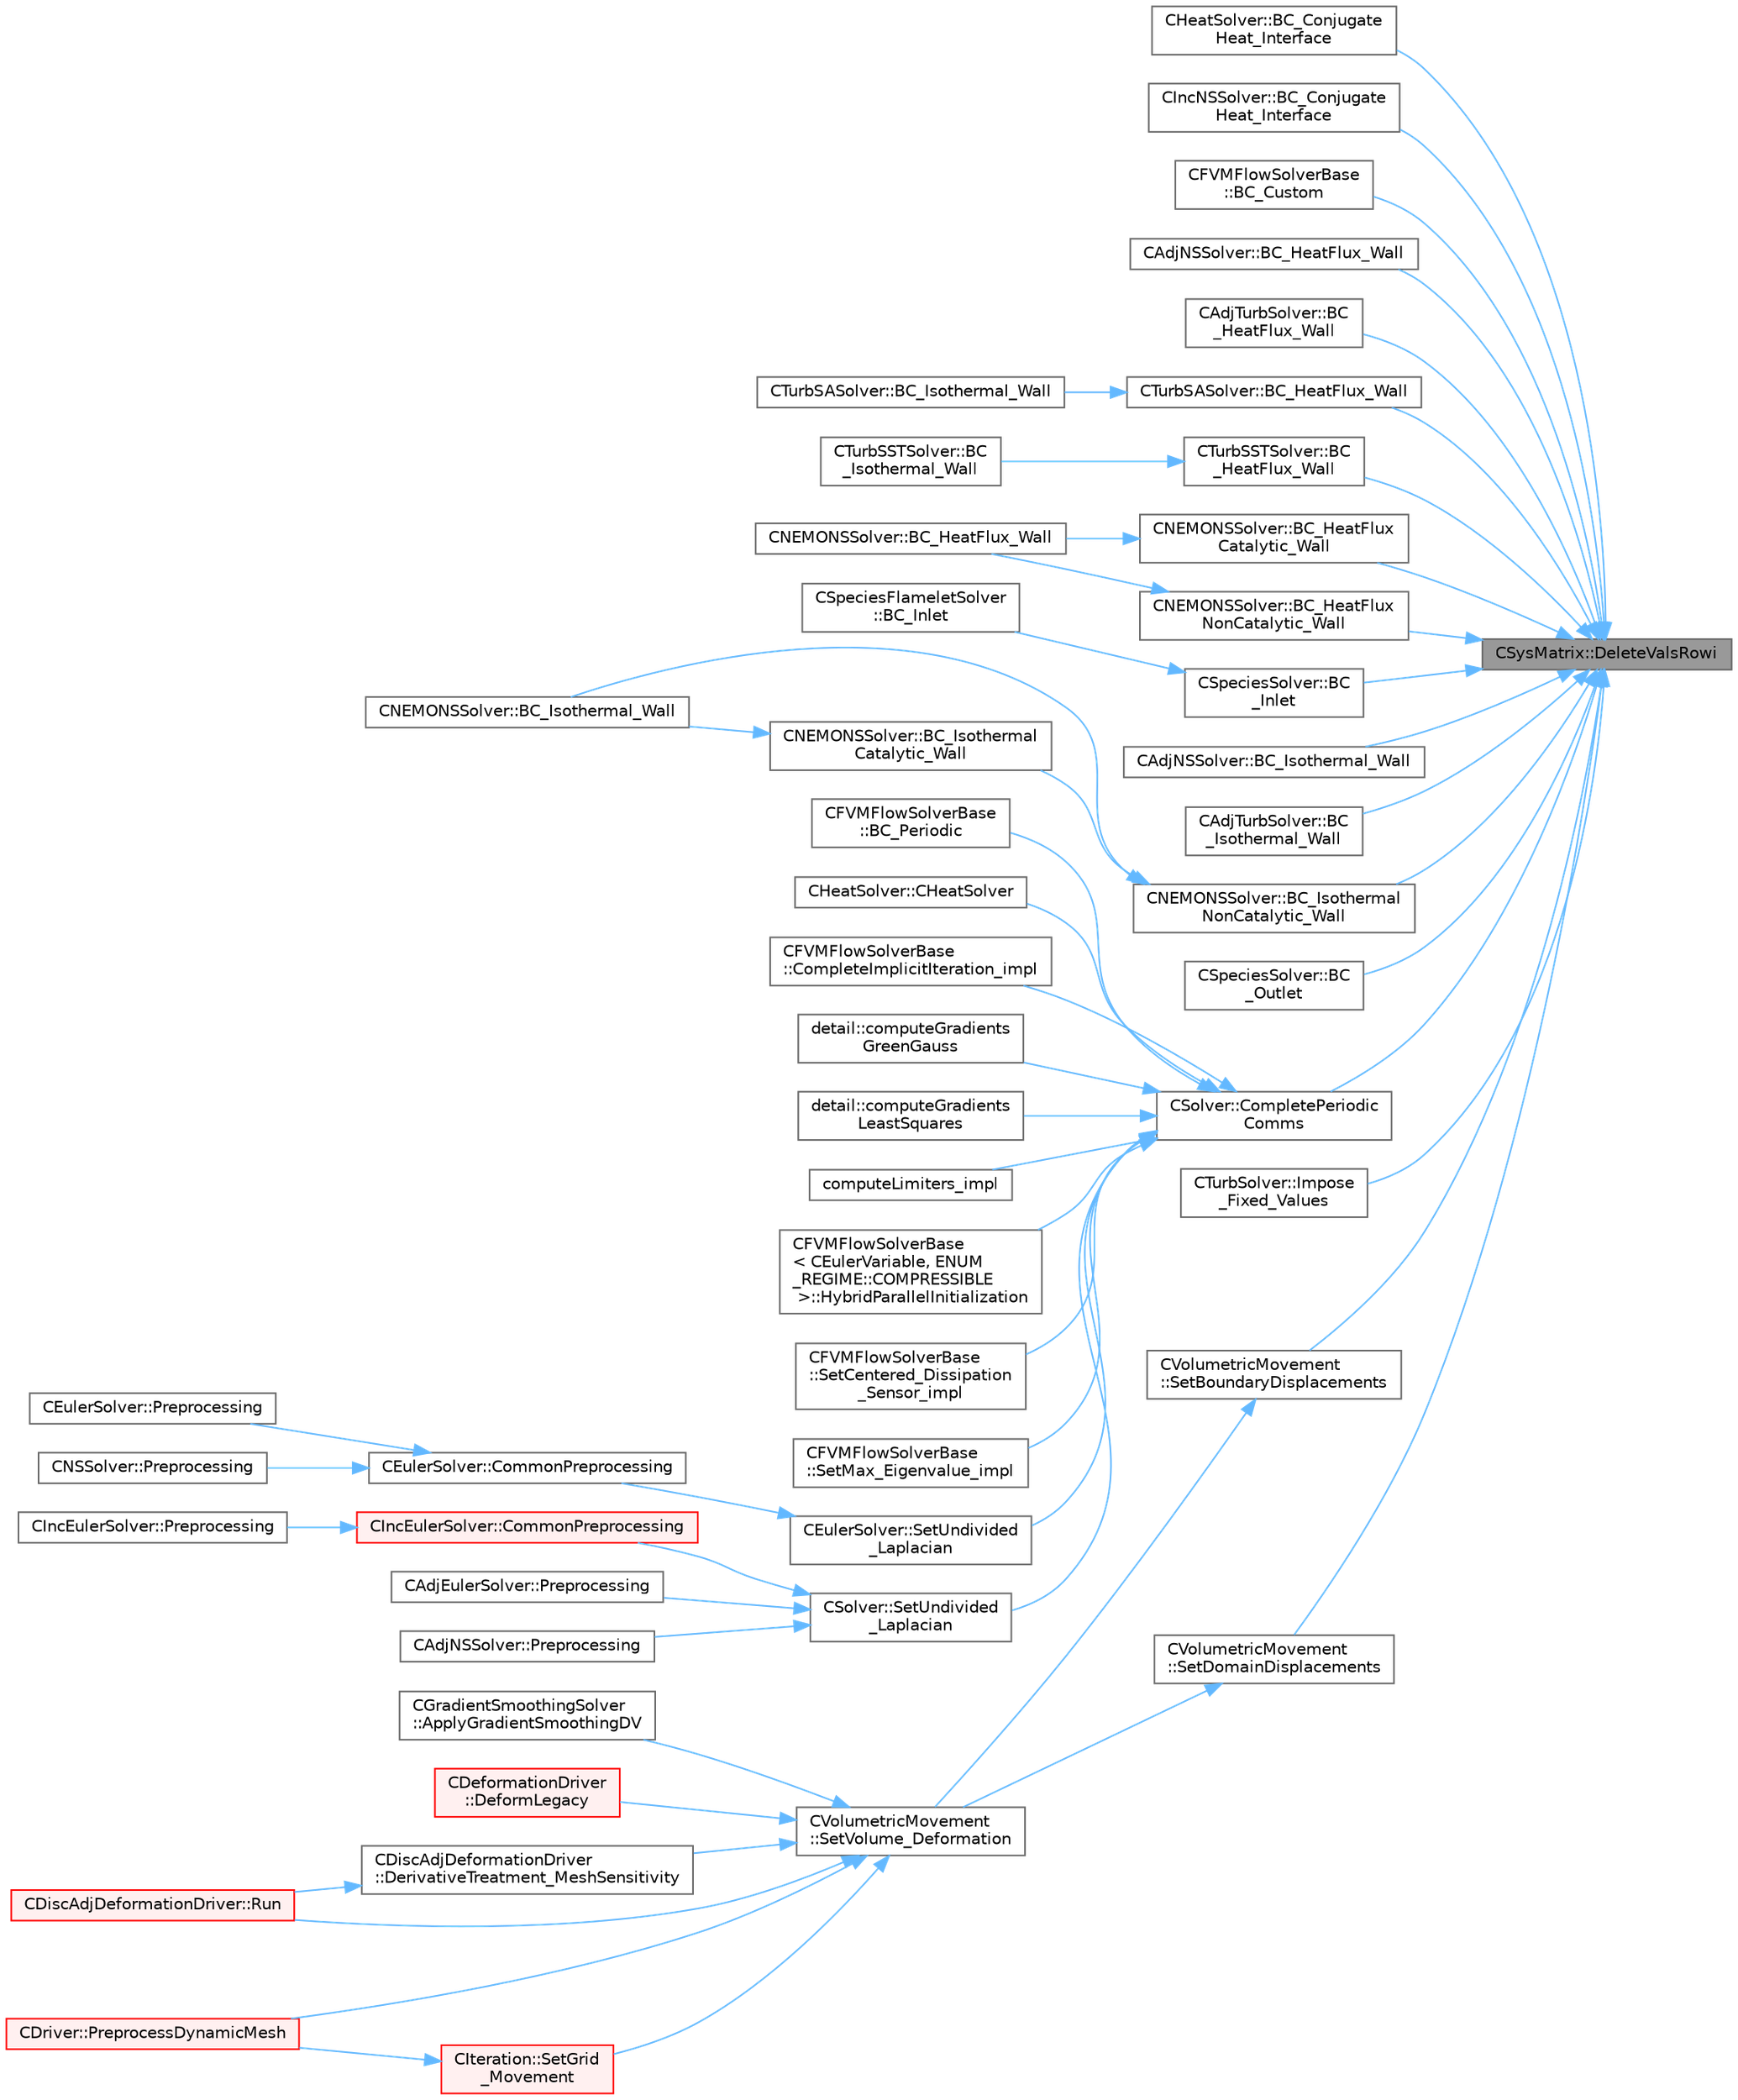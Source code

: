 digraph "CSysMatrix::DeleteValsRowi"
{
 // LATEX_PDF_SIZE
  bgcolor="transparent";
  edge [fontname=Helvetica,fontsize=10,labelfontname=Helvetica,labelfontsize=10];
  node [fontname=Helvetica,fontsize=10,shape=box,height=0.2,width=0.4];
  rankdir="RL";
  Node1 [id="Node000001",label="CSysMatrix::DeleteValsRowi",height=0.2,width=0.4,color="gray40", fillcolor="grey60", style="filled", fontcolor="black",tooltip="Deletes the values of the row i of the sparse matrix."];
  Node1 -> Node2 [id="edge1_Node000001_Node000002",dir="back",color="steelblue1",style="solid",tooltip=" "];
  Node2 [id="Node000002",label="CHeatSolver::BC_Conjugate\lHeat_Interface",height=0.2,width=0.4,color="grey40", fillcolor="white", style="filled",URL="$classCHeatSolver.html#a557bceb05d8bf8cb7ea1fb03d4690e06",tooltip="Impose the (received) conjugate heat variables."];
  Node1 -> Node3 [id="edge2_Node000001_Node000003",dir="back",color="steelblue1",style="solid",tooltip=" "];
  Node3 [id="Node000003",label="CIncNSSolver::BC_Conjugate\lHeat_Interface",height=0.2,width=0.4,color="grey40", fillcolor="white", style="filled",URL="$classCIncNSSolver.html#a20df3bf692b483420474f500c981584f",tooltip="Impose the (received) conjugate heat variables."];
  Node1 -> Node4 [id="edge3_Node000001_Node000004",dir="back",color="steelblue1",style="solid",tooltip=" "];
  Node4 [id="Node000004",label="CFVMFlowSolverBase\l::BC_Custom",height=0.2,width=0.4,color="grey40", fillcolor="white", style="filled",URL="$classCFVMFlowSolverBase.html#a51801a9f54e9b4184f58a7becda5bd04",tooltip="Impose a custom or verification boundary condition."];
  Node1 -> Node5 [id="edge4_Node000001_Node000005",dir="back",color="steelblue1",style="solid",tooltip=" "];
  Node5 [id="Node000005",label="CAdjNSSolver::BC_HeatFlux_Wall",height=0.2,width=0.4,color="grey40", fillcolor="white", style="filled",URL="$classCAdjNSSolver.html#aac064a699355df483ca48c40e7c50675",tooltip="Impose via the residual or brute force the Navier-Stokes adjoint boundary condition (heat flux)."];
  Node1 -> Node6 [id="edge5_Node000001_Node000006",dir="back",color="steelblue1",style="solid",tooltip=" "];
  Node6 [id="Node000006",label="CAdjTurbSolver::BC\l_HeatFlux_Wall",height=0.2,width=0.4,color="grey40", fillcolor="white", style="filled",URL="$classCAdjTurbSolver.html#a1a53831ac325af943189f6355dcdc77a",tooltip="Impose the Navier-Stokes turbulent adjoint boundary condition."];
  Node1 -> Node7 [id="edge6_Node000001_Node000007",dir="back",color="steelblue1",style="solid",tooltip=" "];
  Node7 [id="Node000007",label="CTurbSASolver::BC_HeatFlux_Wall",height=0.2,width=0.4,color="grey40", fillcolor="white", style="filled",URL="$classCTurbSASolver.html#af459752616f30724d593fd5701fafa00",tooltip="Impose the Navier-Stokes wall boundary condition."];
  Node7 -> Node8 [id="edge7_Node000007_Node000008",dir="back",color="steelblue1",style="solid",tooltip=" "];
  Node8 [id="Node000008",label="CTurbSASolver::BC_Isothermal_Wall",height=0.2,width=0.4,color="grey40", fillcolor="white", style="filled",URL="$classCTurbSASolver.html#a4637e7b91db510ddcacfafd01817aafa",tooltip="Impose the Navier-Stokes wall boundary condition."];
  Node1 -> Node9 [id="edge8_Node000001_Node000009",dir="back",color="steelblue1",style="solid",tooltip=" "];
  Node9 [id="Node000009",label="CTurbSSTSolver::BC\l_HeatFlux_Wall",height=0.2,width=0.4,color="grey40", fillcolor="white", style="filled",URL="$classCTurbSSTSolver.html#ab12b85db2fa0f335bd94732bd450a3c7",tooltip="Impose the Navier-Stokes wall boundary condition."];
  Node9 -> Node10 [id="edge9_Node000009_Node000010",dir="back",color="steelblue1",style="solid",tooltip=" "];
  Node10 [id="Node000010",label="CTurbSSTSolver::BC\l_Isothermal_Wall",height=0.2,width=0.4,color="grey40", fillcolor="white", style="filled",URL="$classCTurbSSTSolver.html#aacdfb401c6637c3e4e99b335b5859384",tooltip="Impose the Navier-Stokes wall boundary condition."];
  Node1 -> Node11 [id="edge10_Node000001_Node000011",dir="back",color="steelblue1",style="solid",tooltip=" "];
  Node11 [id="Node000011",label="CNEMONSSolver::BC_HeatFlux\lCatalytic_Wall",height=0.2,width=0.4,color="grey40", fillcolor="white", style="filled",URL="$classCNEMONSSolver.html#a1d9ff4495625b00bfbf46b3ad87c4167",tooltip="Impose a constant heat-flux condition at the wall."];
  Node11 -> Node12 [id="edge11_Node000011_Node000012",dir="back",color="steelblue1",style="solid",tooltip=" "];
  Node12 [id="Node000012",label="CNEMONSSolver::BC_HeatFlux_Wall",height=0.2,width=0.4,color="grey40", fillcolor="white", style="filled",URL="$classCNEMONSSolver.html#aa52e178cc5f052026e73735d6e9b847f",tooltip="Impose a constant heat-flux condition at the wall."];
  Node1 -> Node13 [id="edge12_Node000001_Node000013",dir="back",color="steelblue1",style="solid",tooltip=" "];
  Node13 [id="Node000013",label="CNEMONSSolver::BC_HeatFlux\lNonCatalytic_Wall",height=0.2,width=0.4,color="grey40", fillcolor="white", style="filled",URL="$classCNEMONSSolver.html#acd1bedbd2a7588cfa7a86831d4c9dfc9",tooltip="Impose a constant heat-flux condition at the wall."];
  Node13 -> Node12 [id="edge13_Node000013_Node000012",dir="back",color="steelblue1",style="solid",tooltip=" "];
  Node1 -> Node14 [id="edge14_Node000001_Node000014",dir="back",color="steelblue1",style="solid",tooltip=" "];
  Node14 [id="Node000014",label="CSpeciesSolver::BC\l_Inlet",height=0.2,width=0.4,color="grey40", fillcolor="white", style="filled",URL="$classCSpeciesSolver.html#aca27a19a7953503e2ff2ec8e06c838ee",tooltip="Impose the inlet boundary condition."];
  Node14 -> Node15 [id="edge15_Node000014_Node000015",dir="back",color="steelblue1",style="solid",tooltip=" "];
  Node15 [id="Node000015",label="CSpeciesFlameletSolver\l::BC_Inlet",height=0.2,width=0.4,color="grey40", fillcolor="white", style="filled",URL="$classCSpeciesFlameletSolver.html#a5224ee97bd1664cd1768bdc1d9fd375c",tooltip="Impose the inlet boundary condition."];
  Node1 -> Node16 [id="edge16_Node000001_Node000016",dir="back",color="steelblue1",style="solid",tooltip=" "];
  Node16 [id="Node000016",label="CAdjNSSolver::BC_Isothermal_Wall",height=0.2,width=0.4,color="grey40", fillcolor="white", style="filled",URL="$classCAdjNSSolver.html#a159875229feba5b14c433990e5a89d60",tooltip="Impose via the residual or brute force the Navier-Stokes adjoint boundary condition (heat flux)."];
  Node1 -> Node17 [id="edge17_Node000001_Node000017",dir="back",color="steelblue1",style="solid",tooltip=" "];
  Node17 [id="Node000017",label="CAdjTurbSolver::BC\l_Isothermal_Wall",height=0.2,width=0.4,color="grey40", fillcolor="white", style="filled",URL="$classCAdjTurbSolver.html#a90a20eaa12710555aede53fa56bca0df",tooltip="Impose an isothermal wall boundary condition (no-slip)."];
  Node1 -> Node18 [id="edge18_Node000001_Node000018",dir="back",color="steelblue1",style="solid",tooltip=" "];
  Node18 [id="Node000018",label="CNEMONSSolver::BC_Isothermal\lNonCatalytic_Wall",height=0.2,width=0.4,color="grey40", fillcolor="white", style="filled",URL="$classCNEMONSSolver.html#a1c4746b9e1e0c7232f1bd06535c22b14",tooltip="Impose the Navier-Stokes boundary condition (strong)."];
  Node18 -> Node19 [id="edge19_Node000018_Node000019",dir="back",color="steelblue1",style="solid",tooltip=" "];
  Node19 [id="Node000019",label="CNEMONSSolver::BC_Isothermal_Wall",height=0.2,width=0.4,color="grey40", fillcolor="white", style="filled",URL="$classCNEMONSSolver.html#a8c6c80e6e8f2aed2ff80c78a8e5aec9e",tooltip="Generic implementation of the isothermal wall."];
  Node18 -> Node20 [id="edge20_Node000018_Node000020",dir="back",color="steelblue1",style="solid",tooltip=" "];
  Node20 [id="Node000020",label="CNEMONSSolver::BC_Isothermal\lCatalytic_Wall",height=0.2,width=0.4,color="grey40", fillcolor="white", style="filled",URL="$classCNEMONSSolver.html#ae3d2c5f1c94cb3d01b7f351ce3105f31",tooltip="Impose the Navier-Stokes boundary condition (strong)."];
  Node20 -> Node19 [id="edge21_Node000020_Node000019",dir="back",color="steelblue1",style="solid",tooltip=" "];
  Node1 -> Node21 [id="edge22_Node000001_Node000021",dir="back",color="steelblue1",style="solid",tooltip=" "];
  Node21 [id="Node000021",label="CSpeciesSolver::BC\l_Outlet",height=0.2,width=0.4,color="grey40", fillcolor="white", style="filled",URL="$classCSpeciesSolver.html#a548512ab2846aa9efea881ad958db6c0",tooltip="Impose the outlet boundary condition."];
  Node1 -> Node22 [id="edge23_Node000001_Node000022",dir="back",color="steelblue1",style="solid",tooltip=" "];
  Node22 [id="Node000022",label="CSolver::CompletePeriodic\lComms",height=0.2,width=0.4,color="grey40", fillcolor="white", style="filled",URL="$classCSolver.html#a6b9c3e0290bce84f14ad3fde8ffa8658",tooltip="Routine to complete the set of non-blocking periodic communications launched by InitiatePeriodicComms..."];
  Node22 -> Node23 [id="edge24_Node000022_Node000023",dir="back",color="steelblue1",style="solid",tooltip=" "];
  Node23 [id="Node000023",label="CFVMFlowSolverBase\l::BC_Periodic",height=0.2,width=0.4,color="grey40", fillcolor="white", style="filled",URL="$classCFVMFlowSolverBase.html#a24ebe4d462bbef07ec992c8c4d3e3aa3",tooltip="Impose a periodic boundary condition by summing contributions from the complete control volume."];
  Node22 -> Node24 [id="edge25_Node000022_Node000024",dir="back",color="steelblue1",style="solid",tooltip=" "];
  Node24 [id="Node000024",label="CHeatSolver::CHeatSolver",height=0.2,width=0.4,color="grey40", fillcolor="white", style="filled",URL="$classCHeatSolver.html#a89c9ece2b98a950e53f4ee9482968186",tooltip="Constructor of the class."];
  Node22 -> Node25 [id="edge26_Node000022_Node000025",dir="back",color="steelblue1",style="solid",tooltip=" "];
  Node25 [id="Node000025",label="CFVMFlowSolverBase\l::CompleteImplicitIteration_impl",height=0.2,width=0.4,color="grey40", fillcolor="white", style="filled",URL="$classCFVMFlowSolverBase.html#a3eb0fbabf1ce42ccc0fe626473800e09",tooltip="Generic implementation to complete an implicit iteration, i.e. update the solution."];
  Node22 -> Node26 [id="edge27_Node000022_Node000026",dir="back",color="steelblue1",style="solid",tooltip=" "];
  Node26 [id="Node000026",label="detail::computeGradients\lGreenGauss",height=0.2,width=0.4,color="grey40", fillcolor="white", style="filled",URL="$group__FvmAlgos.html#ga031dfb21c1777c986ae93d716ec4568b",tooltip="Compute the gradient of a field using the Green-Gauss theorem."];
  Node22 -> Node27 [id="edge28_Node000022_Node000027",dir="back",color="steelblue1",style="solid",tooltip=" "];
  Node27 [id="Node000027",label="detail::computeGradients\lLeastSquares",height=0.2,width=0.4,color="grey40", fillcolor="white", style="filled",URL="$group__FvmAlgos.html#ga186a32bf8b211a50432fe55a6a608c21",tooltip="Compute the gradient of a field using inverse-distance-weighted or unweighted Least-Squares approxima..."];
  Node22 -> Node28 [id="edge29_Node000022_Node000028",dir="back",color="steelblue1",style="solid",tooltip=" "];
  Node28 [id="Node000028",label="computeLimiters_impl",height=0.2,width=0.4,color="grey40", fillcolor="white", style="filled",URL="$group__FvmAlgos.html#ga4639562695f9dc19f098e6d00fcacde1",tooltip="Generic limiter computation for methods based on one limiter value per point (as opposed to one per e..."];
  Node22 -> Node29 [id="edge30_Node000022_Node000029",dir="back",color="steelblue1",style="solid",tooltip=" "];
  Node29 [id="Node000029",label="CFVMFlowSolverBase\l\< CEulerVariable, ENUM\l_REGIME::COMPRESSIBLE\l \>::HybridParallelInitialization",height=0.2,width=0.4,color="grey40", fillcolor="white", style="filled",URL="$classCFVMFlowSolverBase.html#add3f32c09f3bb0032ed4cc4144ec8b10",tooltip="Initialize thread parallel variables."];
  Node22 -> Node30 [id="edge31_Node000022_Node000030",dir="back",color="steelblue1",style="solid",tooltip=" "];
  Node30 [id="Node000030",label="CFVMFlowSolverBase\l::SetCentered_Dissipation\l_Sensor_impl",height=0.2,width=0.4,color="grey40", fillcolor="white", style="filled",URL="$classCFVMFlowSolverBase.html#afb9ed896e3882658d23042a5ee15c9d2",tooltip="Compute the dissipation sensor for centered schemes."];
  Node22 -> Node31 [id="edge32_Node000022_Node000031",dir="back",color="steelblue1",style="solid",tooltip=" "];
  Node31 [id="Node000031",label="CFVMFlowSolverBase\l::SetMax_Eigenvalue_impl",height=0.2,width=0.4,color="grey40", fillcolor="white", style="filled",URL="$classCFVMFlowSolverBase.html#adc3a96a8ca25902058864c18b533192d",tooltip="Compute the max eigenvalue, gemeric implementation."];
  Node22 -> Node32 [id="edge33_Node000022_Node000032",dir="back",color="steelblue1",style="solid",tooltip=" "];
  Node32 [id="Node000032",label="CEulerSolver::SetUndivided\l_Laplacian",height=0.2,width=0.4,color="grey40", fillcolor="white", style="filled",URL="$classCEulerSolver.html#a82314e58faf4d98a5f3733f43d64de92",tooltip="Compute the undivided laplacian for the solution."];
  Node32 -> Node33 [id="edge34_Node000032_Node000033",dir="back",color="steelblue1",style="solid",tooltip=" "];
  Node33 [id="Node000033",label="CEulerSolver::CommonPreprocessing",height=0.2,width=0.4,color="grey40", fillcolor="white", style="filled",URL="$classCEulerSolver.html#a0d6f93feba8d6aad18edf3594213042b",tooltip="Preprocessing actions common to the Euler and NS solvers."];
  Node33 -> Node34 [id="edge35_Node000033_Node000034",dir="back",color="steelblue1",style="solid",tooltip=" "];
  Node34 [id="Node000034",label="CEulerSolver::Preprocessing",height=0.2,width=0.4,color="grey40", fillcolor="white", style="filled",URL="$classCEulerSolver.html#ab08b6aa95648e7ab973f9f247fe54b31",tooltip="Compute primitive variables and their gradients."];
  Node33 -> Node35 [id="edge36_Node000033_Node000035",dir="back",color="steelblue1",style="solid",tooltip=" "];
  Node35 [id="Node000035",label="CNSSolver::Preprocessing",height=0.2,width=0.4,color="grey40", fillcolor="white", style="filled",URL="$classCNSSolver.html#af83e7cb773797239cdc98fc4d202d32f",tooltip="Restart residual and compute gradients."];
  Node22 -> Node36 [id="edge37_Node000022_Node000036",dir="back",color="steelblue1",style="solid",tooltip=" "];
  Node36 [id="Node000036",label="CSolver::SetUndivided\l_Laplacian",height=0.2,width=0.4,color="grey40", fillcolor="white", style="filled",URL="$classCSolver.html#ae9fa6bf0e3ef0dff07dd85e0a87eef4d",tooltip="Compute the undivided laplacian for the solution variables."];
  Node36 -> Node37 [id="edge38_Node000036_Node000037",dir="back",color="steelblue1",style="solid",tooltip=" "];
  Node37 [id="Node000037",label="CIncEulerSolver::CommonPreprocessing",height=0.2,width=0.4,color="red", fillcolor="#FFF0F0", style="filled",URL="$classCIncEulerSolver.html#ac50d02e914c4337e73d2c4878b12c59d",tooltip="Preprocessing actions common to the Euler and NS solvers."];
  Node37 -> Node38 [id="edge39_Node000037_Node000038",dir="back",color="steelblue1",style="solid",tooltip=" "];
  Node38 [id="Node000038",label="CIncEulerSolver::Preprocessing",height=0.2,width=0.4,color="grey40", fillcolor="white", style="filled",URL="$classCIncEulerSolver.html#aac33066eba6bdbe02693afb992e307d8",tooltip="Compute primitive variables and their gradients."];
  Node36 -> Node40 [id="edge40_Node000036_Node000040",dir="back",color="steelblue1",style="solid",tooltip=" "];
  Node40 [id="Node000040",label="CAdjEulerSolver::Preprocessing",height=0.2,width=0.4,color="grey40", fillcolor="white", style="filled",URL="$classCAdjEulerSolver.html#a64baf8c7af6006bdc4ad0919f7c2507a",tooltip="Initialize the residual vectors."];
  Node36 -> Node41 [id="edge41_Node000036_Node000041",dir="back",color="steelblue1",style="solid",tooltip=" "];
  Node41 [id="Node000041",label="CAdjNSSolver::Preprocessing",height=0.2,width=0.4,color="grey40", fillcolor="white", style="filled",URL="$classCAdjNSSolver.html#a0669f6fb8ef7cd7800d151d4aff7d3f6",tooltip="Restart residual and compute gradients."];
  Node1 -> Node42 [id="edge42_Node000001_Node000042",dir="back",color="steelblue1",style="solid",tooltip=" "];
  Node42 [id="Node000042",label="CTurbSolver::Impose\l_Fixed_Values",height=0.2,width=0.4,color="grey40", fillcolor="white", style="filled",URL="$classCTurbSolver.html#a35849b2e45ccdde346861286955981cf",tooltip="Impose fixed values to turbulence quantities."];
  Node1 -> Node43 [id="edge43_Node000001_Node000043",dir="back",color="steelblue1",style="solid",tooltip=" "];
  Node43 [id="Node000043",label="CVolumetricMovement\l::SetBoundaryDisplacements",height=0.2,width=0.4,color="grey40", fillcolor="white", style="filled",URL="$classCVolumetricMovement.html#a3555067b3e76a3d6fed5d78a21a776ea",tooltip="Check the boundary vertex that are going to be moved."];
  Node43 -> Node44 [id="edge44_Node000043_Node000044",dir="back",color="steelblue1",style="solid",tooltip=" "];
  Node44 [id="Node000044",label="CVolumetricMovement\l::SetVolume_Deformation",height=0.2,width=0.4,color="grey40", fillcolor="white", style="filled",URL="$classCVolumetricMovement.html#a96c9dadafe051a2479ef4ec4b51adb04",tooltip="Grid deformation using the spring analogy method."];
  Node44 -> Node45 [id="edge45_Node000044_Node000045",dir="back",color="steelblue1",style="solid",tooltip=" "];
  Node45 [id="Node000045",label="CGradientSmoothingSolver\l::ApplyGradientSmoothingDV",height=0.2,width=0.4,color="grey40", fillcolor="white", style="filled",URL="$classCGradientSmoothingSolver.html#a443fb04934697664cd7defae114e6ef4",tooltip="All steps required for smoothing the whole system on DV level in an iterative way."];
  Node44 -> Node46 [id="edge46_Node000044_Node000046",dir="back",color="steelblue1",style="solid",tooltip=" "];
  Node46 [id="Node000046",label="CDeformationDriver\l::DeformLegacy",height=0.2,width=0.4,color="red", fillcolor="#FFF0F0", style="filled",URL="$classCDeformationDriver.html#a3a78157ae57334880516fa9b84b81c0a",tooltip="Mesh deformation based on legacy implementation."];
  Node44 -> Node50 [id="edge47_Node000044_Node000050",dir="back",color="steelblue1",style="solid",tooltip=" "];
  Node50 [id="Node000050",label="CDiscAdjDeformationDriver\l::DerivativeTreatment_MeshSensitivity",height=0.2,width=0.4,color="grey40", fillcolor="white", style="filled",URL="$classCDiscAdjDeformationDriver.html#af5515939a522d7ce41d1ba12be83c55b",tooltip="Treatment of derivatives with the Sobolev smoothing solver."];
  Node50 -> Node51 [id="edge48_Node000050_Node000051",dir="back",color="steelblue1",style="solid",tooltip=" "];
  Node51 [id="Node000051",label="CDiscAdjDeformationDriver::Run",height=0.2,width=0.4,color="red", fillcolor="#FFF0F0", style="filled",URL="$classCDiscAdjDeformationDriver.html#adb51f9096356607d6f48c05891dec0cb",tooltip="Launch the driver computation."];
  Node44 -> Node53 [id="edge49_Node000044_Node000053",dir="back",color="steelblue1",style="solid",tooltip=" "];
  Node53 [id="Node000053",label="CDriver::PreprocessDynamicMesh",height=0.2,width=0.4,color="red", fillcolor="#FFF0F0", style="filled",URL="$classCDriver.html#a1c1a52f57d73376cd2e95e730274a6ae",tooltip="GridMovement_Preprocessing."];
  Node44 -> Node51 [id="edge50_Node000044_Node000051",dir="back",color="steelblue1",style="solid",tooltip=" "];
  Node44 -> Node55 [id="edge51_Node000044_Node000055",dir="back",color="steelblue1",style="solid",tooltip=" "];
  Node55 [id="Node000055",label="CIteration::SetGrid\l_Movement",height=0.2,width=0.4,color="red", fillcolor="#FFF0F0", style="filled",URL="$classCIteration.html#a7b36785762f6b0c214569b185b858b6c",tooltip="Updates the positions and grid velocities for dynamic meshes between physical time steps."];
  Node55 -> Node53 [id="edge52_Node000055_Node000053",dir="back",color="steelblue1",style="solid",tooltip=" "];
  Node1 -> Node78 [id="edge53_Node000001_Node000078",dir="back",color="steelblue1",style="solid",tooltip=" "];
  Node78 [id="Node000078",label="CVolumetricMovement\l::SetDomainDisplacements",height=0.2,width=0.4,color="grey40", fillcolor="white", style="filled",URL="$classCVolumetricMovement.html#a34e2da985ad10e2db2d7b3753f0569c3",tooltip="Check the domain points vertex that are going to be moved."];
  Node78 -> Node44 [id="edge54_Node000078_Node000044",dir="back",color="steelblue1",style="solid",tooltip=" "];
}
